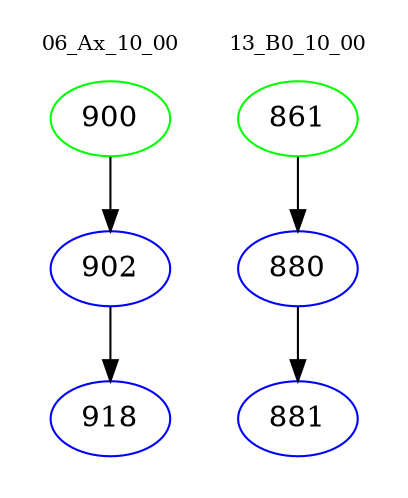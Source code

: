 digraph{
subgraph cluster_0 {
color = white
label = "06_Ax_10_00";
fontsize=10;
T0_900 [label="900", color="green"]
T0_900 -> T0_902 [color="black"]
T0_902 [label="902", color="blue"]
T0_902 -> T0_918 [color="black"]
T0_918 [label="918", color="blue"]
}
subgraph cluster_1 {
color = white
label = "13_B0_10_00";
fontsize=10;
T1_861 [label="861", color="green"]
T1_861 -> T1_880 [color="black"]
T1_880 [label="880", color="blue"]
T1_880 -> T1_881 [color="black"]
T1_881 [label="881", color="blue"]
}
}
